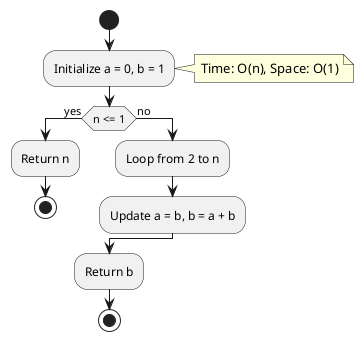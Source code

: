 @startuml
start
:Initialize a = 0, b = 1;
note right: Time: O(n), Space: O(1)
if (n <= 1) then (yes)
    :Return n;
    stop
else (no)
    :Loop from 2 to n;
    :Update a = b, b = a + b;
end if
:Return b;
stop
@enduml
